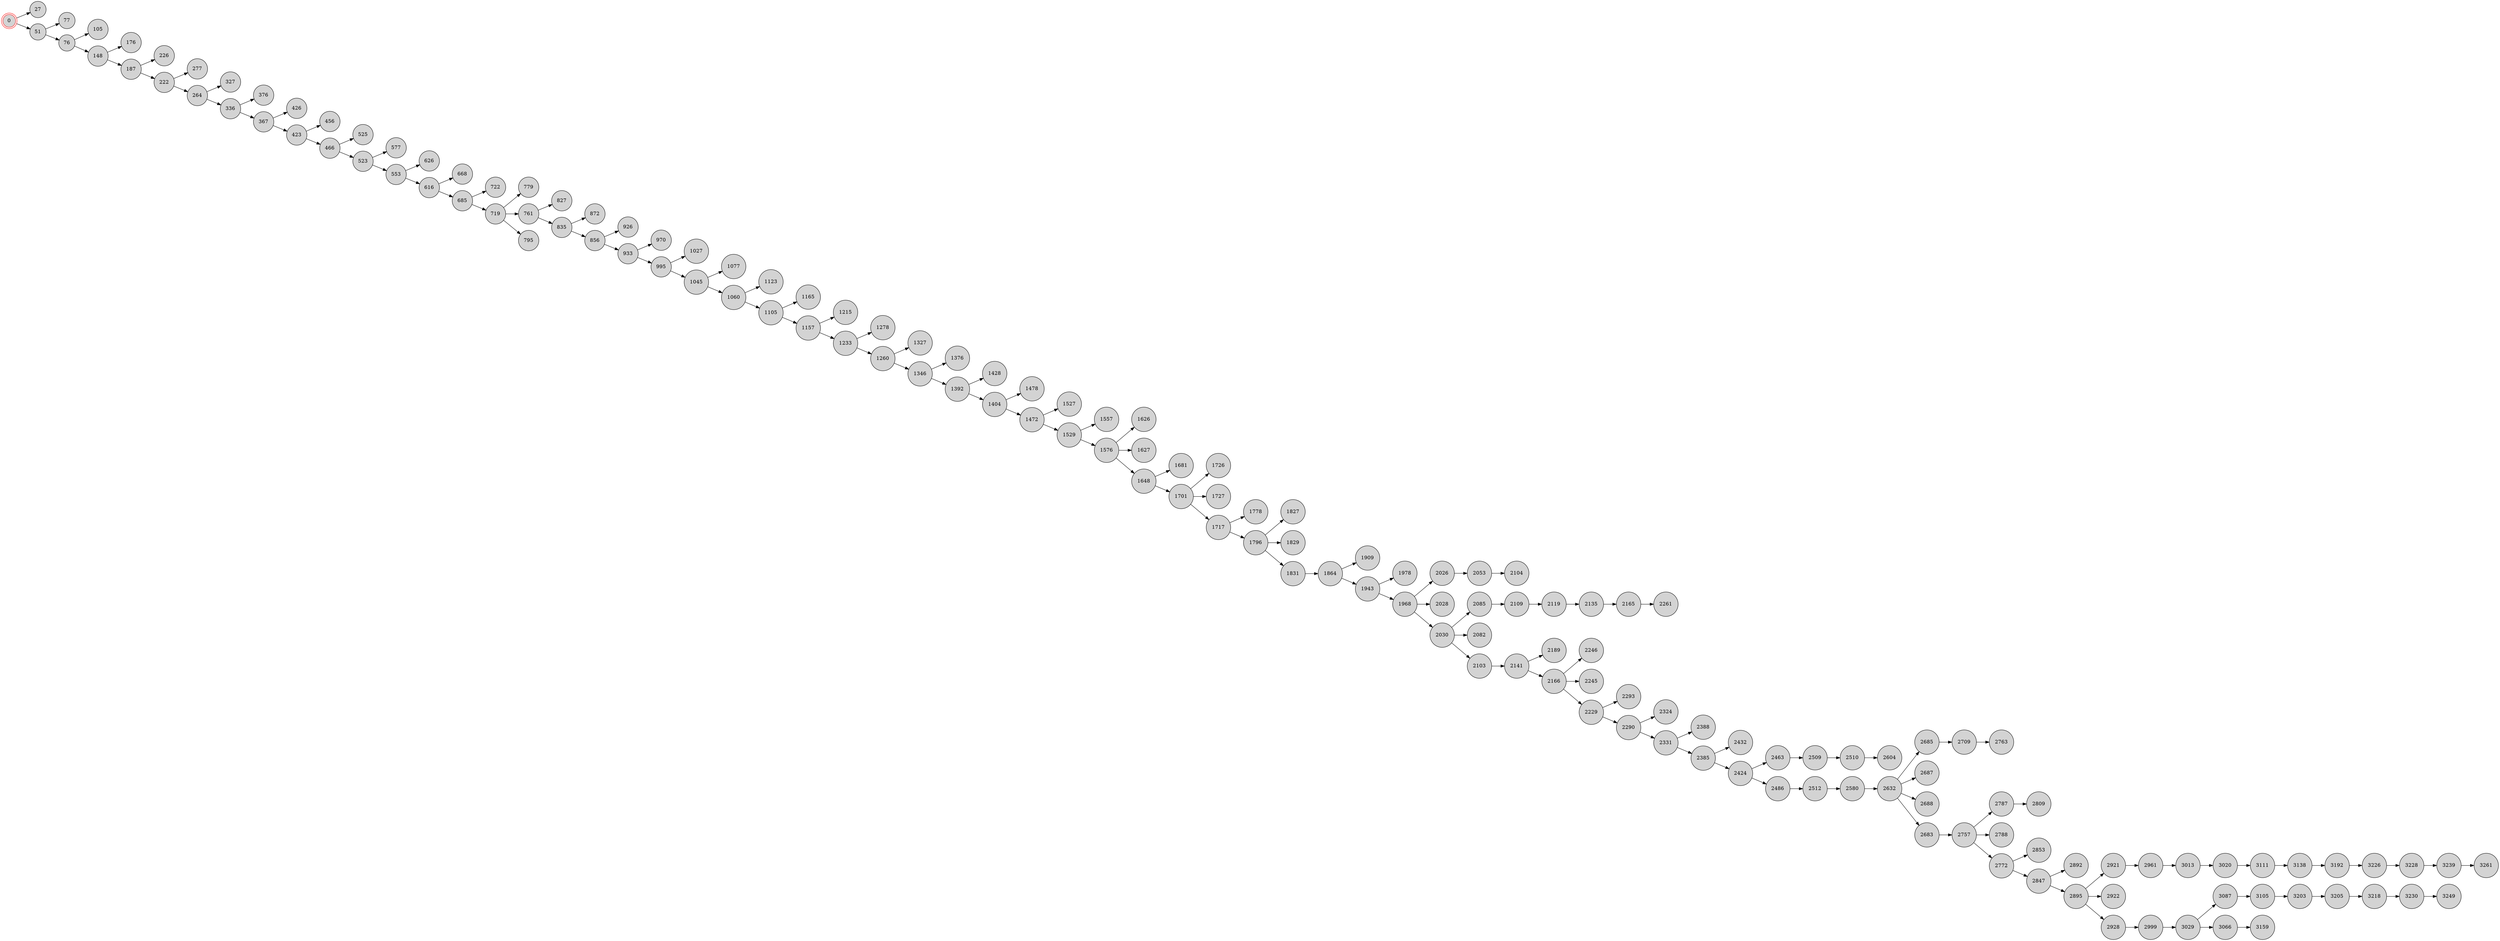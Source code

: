 digraph BlockchainTree {
    rankdir=LR;
    node [shape=circle, style=filled, fillcolor=lightgray];

    0 [shape=doublecircle, color=red];
    0 -> 27;
    0 -> 51;
    51 -> 77;
    51 -> 76;
    76 -> 105;
    76 -> 148;
    148 -> 176;
    148 -> 187;
    187 -> 226;
    187 -> 222;
    222 -> 277;
    222 -> 264;
    264 -> 327;
    264 -> 336;
    336 -> 376;
    336 -> 367;
    367 -> 426;
    367 -> 423;
    423 -> 456;
    423 -> 466;
    466 -> 525;
    466 -> 523;
    523 -> 577;
    523 -> 553;
    553 -> 626;
    553 -> 616;
    616 -> 668;
    616 -> 685;
    685 -> 722;
    685 -> 719;
    719 -> 779;
    719 -> 761;
    761 -> 827;
    719 -> 795;
    761 -> 835;
    835 -> 872;
    835 -> 856;
    856 -> 926;
    856 -> 933;
    933 -> 970;
    933 -> 995;
    995 -> 1027;
    995 -> 1045;
    1045 -> 1077;
    1045 -> 1060;
    1060 -> 1123;
    1060 -> 1105;
    1105 -> 1165;
    1105 -> 1157;
    1157 -> 1215;
    1157 -> 1233;
    1233 -> 1278;
    1233 -> 1260;
    1260 -> 1327;
    1260 -> 1346;
    1346 -> 1376;
    1346 -> 1392;
    1392 -> 1428;
    1392 -> 1404;
    1404 -> 1478;
    1404 -> 1472;
    1472 -> 1527;
    1472 -> 1529;
    1529 -> 1557;
    1529 -> 1576;
    1576 -> 1626;
    1576 -> 1627;
    1576 -> 1648;
    1648 -> 1681;
    1648 -> 1701;
    1701 -> 1726;
    1701 -> 1727;
    1701 -> 1717;
    1717 -> 1778;
    1717 -> 1796;
    1796 -> 1827;
    1796 -> 1829;
    1796 -> 1831;
    1831 -> 1864;
    1864 -> 1909;
    1864 -> 1943;
    1943 -> 1978;
    1943 -> 1968;
    1968 -> 2026;
    2026 -> 2053;
    1968 -> 2028;
    1968 -> 2030;
    2053 -> 2104;
    2030 -> 2085;
    2085 -> 2109;
    2030 -> 2082;
    2109 -> 2119;
    2030 -> 2103;
    2119 -> 2135;
    2103 -> 2141;
    2141 -> 2189;
    2141 -> 2166;
    2166 -> 2246;
    2135 -> 2165;
    2166 -> 2245;
    2165 -> 2261;
    2166 -> 2229;
    2229 -> 2293;
    2229 -> 2290;
    2290 -> 2324;
    2290 -> 2331;
    2331 -> 2388;
    2331 -> 2385;
    2385 -> 2432;
    2385 -> 2424;
    2424 -> 2463;
    2463 -> 2509;
    2509 -> 2510;
    2424 -> 2486;
    2486 -> 2512;
    2510 -> 2604;
    2512 -> 2580;
    2580 -> 2632;
    2632 -> 2685;
    2685 -> 2709;
    2632 -> 2687;
    2632 -> 2688;
    2632 -> 2683;
    2709 -> 2763;
    2683 -> 2757;
    2757 -> 2787;
    2757 -> 2788;
    2787 -> 2809;
    2757 -> 2772;
    2772 -> 2853;
    2772 -> 2847;
    2847 -> 2892;
    2847 -> 2895;
    2895 -> 2921;
    2895 -> 2922;
    2921 -> 2961;
    2895 -> 2928;
    2961 -> 3013;
    3013 -> 3020;
    2928 -> 2999;
    2999 -> 3029;
    3029 -> 3087;
    3020 -> 3111;
    3111 -> 3138;
    3029 -> 3066;
    3138 -> 3192;
    3066 -> 3159;
    3087 -> 3105;
    3105 -> 3203;
    3203 -> 3205;
    3192 -> 3226;
    3226 -> 3228;
    3205 -> 3218;
    3228 -> 3239;
    3218 -> 3230;
    3239 -> 3261;
    3230 -> 3249;
}
